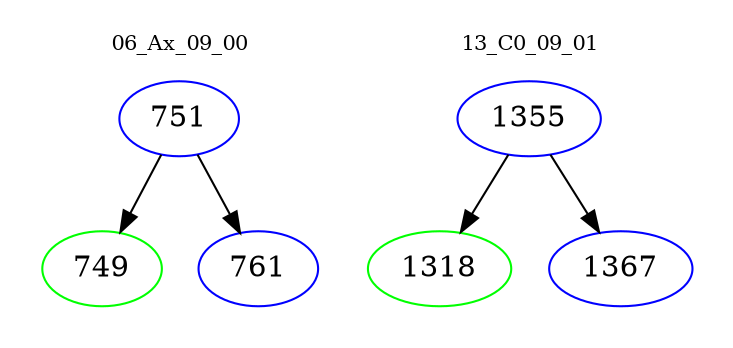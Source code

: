 digraph{
subgraph cluster_0 {
color = white
label = "06_Ax_09_00";
fontsize=10;
T0_751 [label="751", color="blue"]
T0_751 -> T0_749 [color="black"]
T0_749 [label="749", color="green"]
T0_751 -> T0_761 [color="black"]
T0_761 [label="761", color="blue"]
}
subgraph cluster_1 {
color = white
label = "13_C0_09_01";
fontsize=10;
T1_1355 [label="1355", color="blue"]
T1_1355 -> T1_1318 [color="black"]
T1_1318 [label="1318", color="green"]
T1_1355 -> T1_1367 [color="black"]
T1_1367 [label="1367", color="blue"]
}
}
